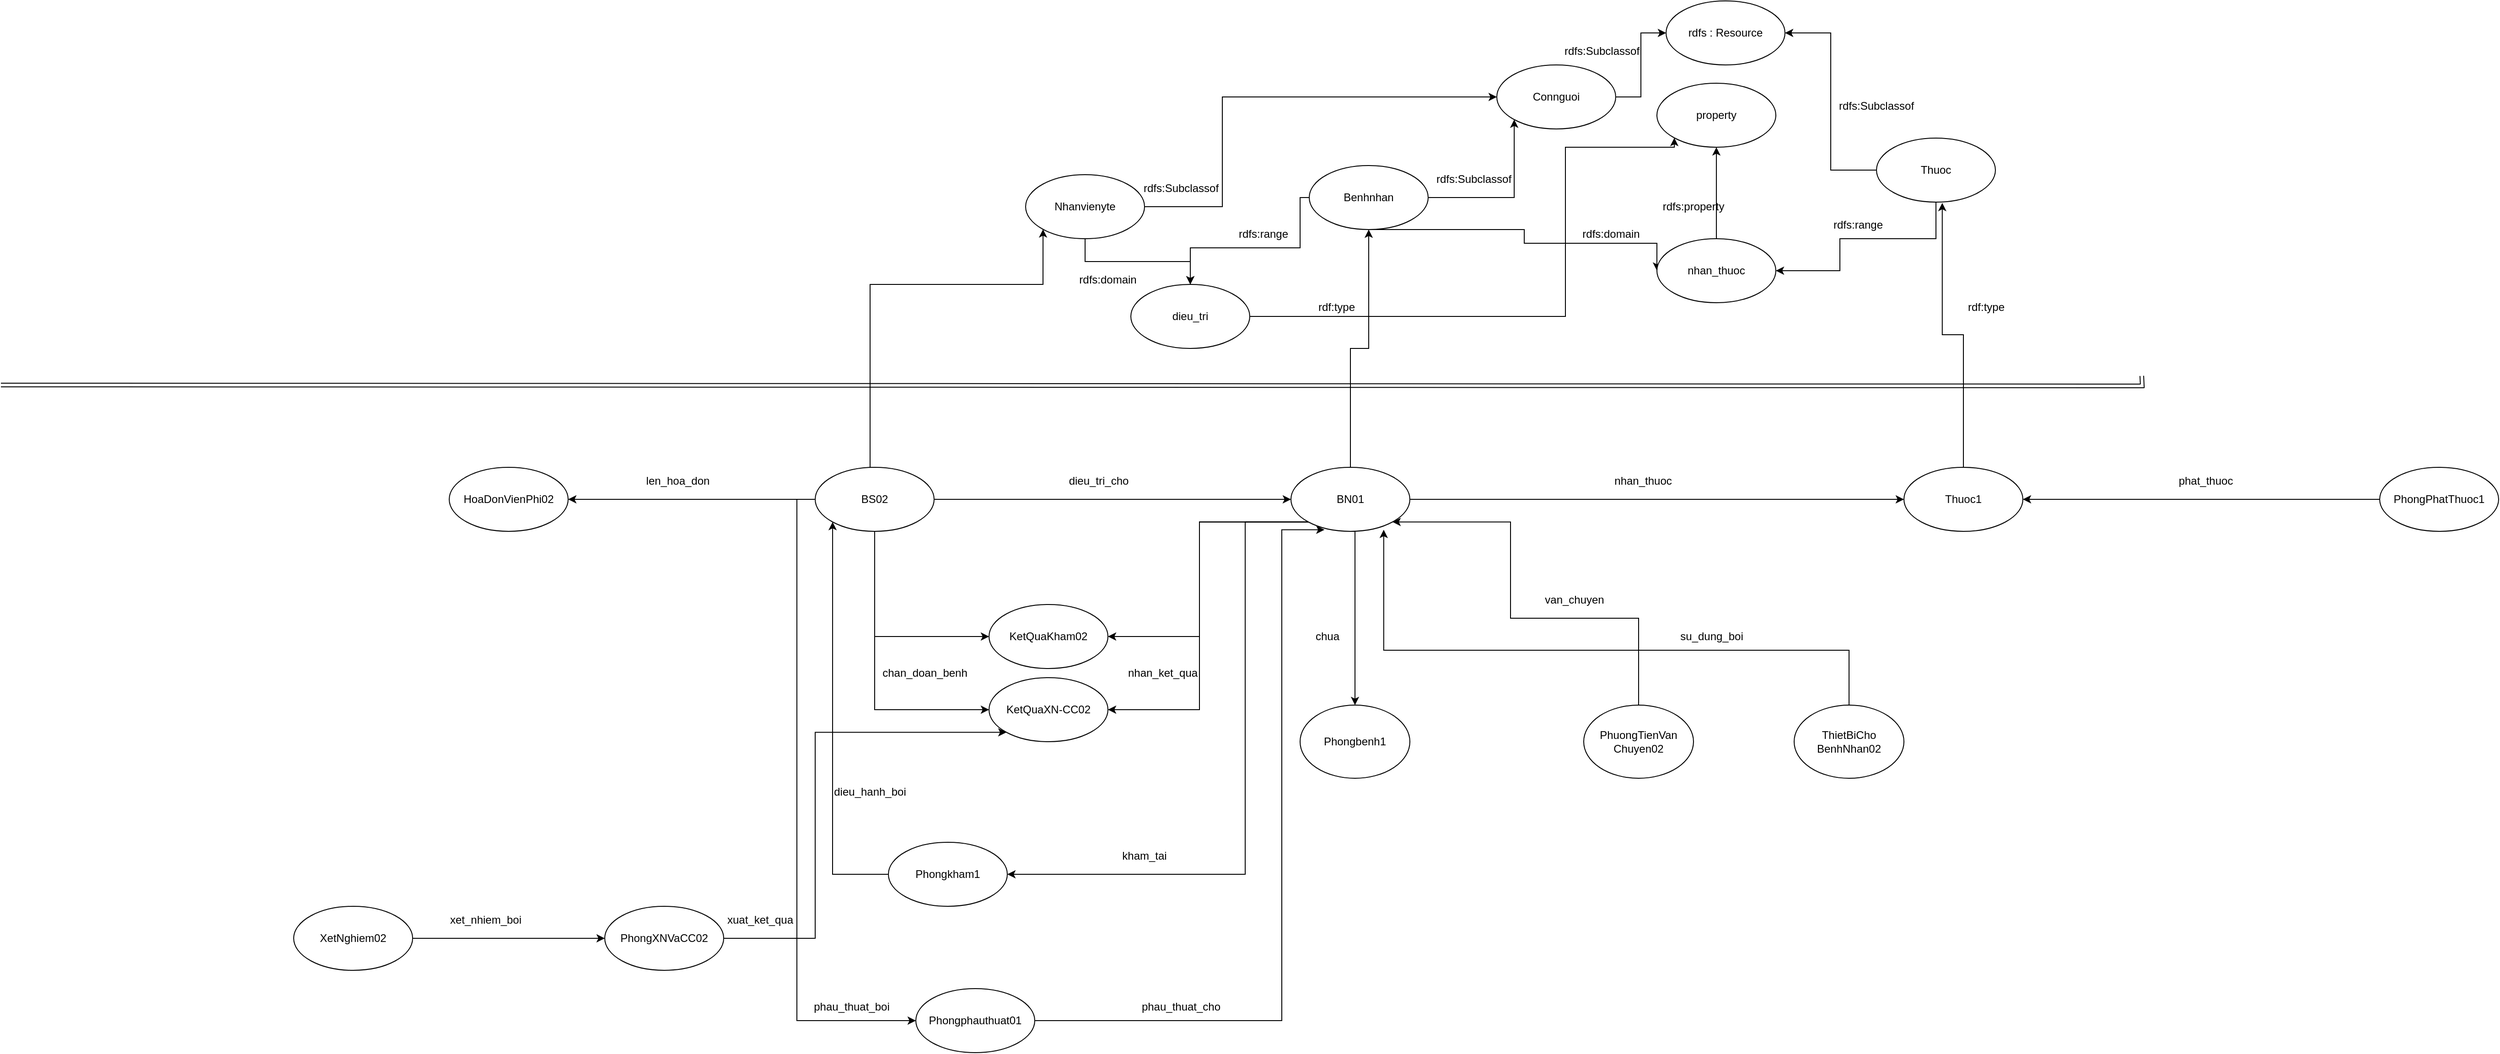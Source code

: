 <mxfile version="14.6.13" type="device"><diagram id="VSr-X_D0ct-g48zyMkw2" name="Page-1"><mxGraphModel dx="3410" dy="1760" grid="1" gridSize="10" guides="1" tooltips="1" connect="1" arrows="1" fold="1" page="0" pageScale="1" pageWidth="850" pageHeight="1100" math="0" shadow="0"><root><mxCell id="0"/><mxCell id="1" parent="0"/><mxCell id="mc2MHPycDZ23VsoQilBi-1" value="rdfs : Resource" style="ellipse;whiteSpace=wrap;html=1;" parent="1" vertex="1"><mxGeometry x="360" y="-70" width="130" height="70" as="geometry"/></mxCell><mxCell id="Li_uaUa7PiUquwK4HnyJ-3" style="edgeStyle=orthogonalEdgeStyle;rounded=0;orthogonalLoop=1;jettySize=auto;html=1;entryX=0;entryY=0.5;entryDx=0;entryDy=0;" parent="1" source="Li_uaUa7PiUquwK4HnyJ-1" target="Li_uaUa7PiUquwK4HnyJ-2" edge="1"><mxGeometry relative="1" as="geometry"/></mxCell><mxCell id="Li_uaUa7PiUquwK4HnyJ-16" style="edgeStyle=orthogonalEdgeStyle;rounded=0;orthogonalLoop=1;jettySize=auto;html=1;entryX=0.5;entryY=1;entryDx=0;entryDy=0;" parent="1" source="Li_uaUa7PiUquwK4HnyJ-1" target="Li_uaUa7PiUquwK4HnyJ-6" edge="1"><mxGeometry relative="1" as="geometry"/></mxCell><mxCell id="_h9NUtPGLhJSXILFW7Cw-5" style="edgeStyle=orthogonalEdgeStyle;rounded=0;orthogonalLoop=1;jettySize=auto;html=1;exitX=1;exitY=1;exitDx=0;exitDy=0;entryX=1;entryY=0.5;entryDx=0;entryDy=0;" edge="1" parent="1" source="Li_uaUa7PiUquwK4HnyJ-1" target="_h9NUtPGLhJSXILFW7Cw-4"><mxGeometry relative="1" as="geometry"><Array as="points"><mxPoint x="-100" y="500"/><mxPoint x="-100" y="885"/></Array></mxGeometry></mxCell><mxCell id="_h9NUtPGLhJSXILFW7Cw-8" style="edgeStyle=orthogonalEdgeStyle;rounded=0;orthogonalLoop=1;jettySize=auto;html=1;exitX=0.5;exitY=1;exitDx=0;exitDy=0;entryX=0.5;entryY=0;entryDx=0;entryDy=0;" edge="1" parent="1" source="Li_uaUa7PiUquwK4HnyJ-1" target="_h9NUtPGLhJSXILFW7Cw-7"><mxGeometry relative="1" as="geometry"><Array as="points"><mxPoint x="20" y="510"/><mxPoint x="20" y="690"/></Array></mxGeometry></mxCell><mxCell id="_h9NUtPGLhJSXILFW7Cw-19" style="edgeStyle=orthogonalEdgeStyle;rounded=0;orthogonalLoop=1;jettySize=auto;html=1;exitX=0;exitY=1;exitDx=0;exitDy=0;entryX=1;entryY=0.5;entryDx=0;entryDy=0;" edge="1" parent="1" source="Li_uaUa7PiUquwK4HnyJ-1" target="_h9NUtPGLhJSXILFW7Cw-16"><mxGeometry relative="1" as="geometry"/></mxCell><mxCell id="_h9NUtPGLhJSXILFW7Cw-22" style="edgeStyle=orthogonalEdgeStyle;rounded=0;orthogonalLoop=1;jettySize=auto;html=1;exitX=0;exitY=1;exitDx=0;exitDy=0;entryX=1;entryY=0.5;entryDx=0;entryDy=0;" edge="1" parent="1" source="Li_uaUa7PiUquwK4HnyJ-1" target="_h9NUtPGLhJSXILFW7Cw-21"><mxGeometry relative="1" as="geometry"/></mxCell><mxCell id="Li_uaUa7PiUquwK4HnyJ-1" value="BN01" style="ellipse;whiteSpace=wrap;html=1;" parent="1" vertex="1"><mxGeometry x="-50" y="440" width="130" height="70" as="geometry"/></mxCell><mxCell id="Li_uaUa7PiUquwK4HnyJ-15" style="edgeStyle=orthogonalEdgeStyle;rounded=0;orthogonalLoop=1;jettySize=auto;html=1;entryX=0.553;entryY=1.012;entryDx=0;entryDy=0;entryPerimeter=0;" parent="1" source="Li_uaUa7PiUquwK4HnyJ-2" target="Li_uaUa7PiUquwK4HnyJ-12" edge="1"><mxGeometry relative="1" as="geometry"/></mxCell><mxCell id="Li_uaUa7PiUquwK4HnyJ-2" value="Thuoc1" style="ellipse;whiteSpace=wrap;html=1;" parent="1" vertex="1"><mxGeometry x="620" y="440" width="130" height="70" as="geometry"/></mxCell><mxCell id="Li_uaUa7PiUquwK4HnyJ-4" value="nhan_thuoc" style="text;html=1;strokeColor=none;fillColor=none;align=center;verticalAlign=middle;whiteSpace=wrap;rounded=0;" parent="1" vertex="1"><mxGeometry x="305" y="440" width="60" height="30" as="geometry"/></mxCell><mxCell id="Li_uaUa7PiUquwK4HnyJ-5" value="" style="shape=link;html=1;rounded=0;edgeStyle=orthogonalEdgeStyle;" parent="1" edge="1"><mxGeometry width="100" relative="1" as="geometry"><mxPoint x="-1460" y="350" as="sourcePoint"/><mxPoint x="880" y="340" as="targetPoint"/></mxGeometry></mxCell><mxCell id="Li_uaUa7PiUquwK4HnyJ-11" style="edgeStyle=orthogonalEdgeStyle;rounded=0;orthogonalLoop=1;jettySize=auto;html=1;entryX=0;entryY=1;entryDx=0;entryDy=0;" parent="1" source="Li_uaUa7PiUquwK4HnyJ-6" target="Li_uaUa7PiUquwK4HnyJ-7" edge="1"><mxGeometry relative="1" as="geometry"/></mxCell><mxCell id="Li_uaUa7PiUquwK4HnyJ-24" style="edgeStyle=orthogonalEdgeStyle;rounded=0;orthogonalLoop=1;jettySize=auto;html=1;entryX=0;entryY=0.5;entryDx=0;entryDy=0;" parent="1" source="Li_uaUa7PiUquwK4HnyJ-6" target="Li_uaUa7PiUquwK4HnyJ-21" edge="1"><mxGeometry relative="1" as="geometry"><Array as="points"><mxPoint x="205" y="180"/><mxPoint x="205" y="195"/></Array></mxGeometry></mxCell><mxCell id="Li_uaUa7PiUquwK4HnyJ-40" style="edgeStyle=orthogonalEdgeStyle;rounded=0;orthogonalLoop=1;jettySize=auto;html=1;entryX=0.5;entryY=0;entryDx=0;entryDy=0;exitX=0;exitY=0.5;exitDx=0;exitDy=0;" parent="1" source="Li_uaUa7PiUquwK4HnyJ-6" target="Li_uaUa7PiUquwK4HnyJ-38" edge="1"><mxGeometry relative="1" as="geometry"><Array as="points"><mxPoint x="-40" y="145"/><mxPoint x="-40" y="200"/><mxPoint x="-160" y="200"/></Array></mxGeometry></mxCell><mxCell id="Li_uaUa7PiUquwK4HnyJ-6" value="Benhnhan" style="ellipse;whiteSpace=wrap;html=1;" parent="1" vertex="1"><mxGeometry x="-30" y="110" width="130" height="70" as="geometry"/></mxCell><mxCell id="Li_uaUa7PiUquwK4HnyJ-8" style="edgeStyle=orthogonalEdgeStyle;rounded=0;orthogonalLoop=1;jettySize=auto;html=1;entryX=0;entryY=0.5;entryDx=0;entryDy=0;" parent="1" source="Li_uaUa7PiUquwK4HnyJ-7" target="mc2MHPycDZ23VsoQilBi-1" edge="1"><mxGeometry relative="1" as="geometry"/></mxCell><mxCell id="Li_uaUa7PiUquwK4HnyJ-7" value="Connguoi" style="ellipse;whiteSpace=wrap;html=1;" parent="1" vertex="1"><mxGeometry x="175" width="130" height="70" as="geometry"/></mxCell><mxCell id="Li_uaUa7PiUquwK4HnyJ-10" value="rdfs:property" style="text;html=1;strokeColor=none;fillColor=none;align=center;verticalAlign=middle;whiteSpace=wrap;rounded=0;" parent="1" vertex="1"><mxGeometry x="360" y="140" width="60" height="30" as="geometry"/></mxCell><mxCell id="Li_uaUa7PiUquwK4HnyJ-13" style="edgeStyle=orthogonalEdgeStyle;rounded=0;orthogonalLoop=1;jettySize=auto;html=1;entryX=1;entryY=0.5;entryDx=0;entryDy=0;" parent="1" source="Li_uaUa7PiUquwK4HnyJ-12" target="mc2MHPycDZ23VsoQilBi-1" edge="1"><mxGeometry relative="1" as="geometry"/></mxCell><mxCell id="Li_uaUa7PiUquwK4HnyJ-25" style="edgeStyle=orthogonalEdgeStyle;rounded=0;orthogonalLoop=1;jettySize=auto;html=1;entryX=1;entryY=0.5;entryDx=0;entryDy=0;" parent="1" source="Li_uaUa7PiUquwK4HnyJ-12" target="Li_uaUa7PiUquwK4HnyJ-21" edge="1"><mxGeometry relative="1" as="geometry"><mxPoint x="450.0" y="200" as="targetPoint"/><Array as="points"><mxPoint x="655" y="190"/><mxPoint x="550" y="190"/><mxPoint x="550" y="225"/></Array></mxGeometry></mxCell><mxCell id="Li_uaUa7PiUquwK4HnyJ-12" value="Thuoc" style="ellipse;whiteSpace=wrap;html=1;" parent="1" vertex="1"><mxGeometry x="590" y="80" width="130" height="70" as="geometry"/></mxCell><mxCell id="Li_uaUa7PiUquwK4HnyJ-19" value="rdf:type" style="text;html=1;strokeColor=none;fillColor=none;align=center;verticalAlign=middle;whiteSpace=wrap;rounded=0;" parent="1" vertex="1"><mxGeometry x="-30" y="250" width="60" height="30" as="geometry"/></mxCell><mxCell id="Li_uaUa7PiUquwK4HnyJ-20" value="rdf:type" style="text;html=1;strokeColor=none;fillColor=none;align=center;verticalAlign=middle;whiteSpace=wrap;rounded=0;" parent="1" vertex="1"><mxGeometry x="680" y="250" width="60" height="30" as="geometry"/></mxCell><mxCell id="Li_uaUa7PiUquwK4HnyJ-22" style="edgeStyle=orthogonalEdgeStyle;rounded=0;orthogonalLoop=1;jettySize=auto;html=1;entryX=0.5;entryY=1;entryDx=0;entryDy=0;" parent="1" source="Li_uaUa7PiUquwK4HnyJ-21" target="Li_uaUa7PiUquwK4HnyJ-44" edge="1"><mxGeometry relative="1" as="geometry"/></mxCell><mxCell id="Li_uaUa7PiUquwK4HnyJ-21" value="nhan_thuoc" style="ellipse;whiteSpace=wrap;html=1;" parent="1" vertex="1"><mxGeometry x="350" y="190" width="130" height="70" as="geometry"/></mxCell><mxCell id="Li_uaUa7PiUquwK4HnyJ-26" value="rdfs:domain" style="text;html=1;strokeColor=none;fillColor=none;align=center;verticalAlign=middle;whiteSpace=wrap;rounded=0;" parent="1" vertex="1"><mxGeometry x="270" y="170" width="60" height="30" as="geometry"/></mxCell><mxCell id="Li_uaUa7PiUquwK4HnyJ-28" value="rdfs:range" style="text;html=1;strokeColor=none;fillColor=none;align=center;verticalAlign=middle;whiteSpace=wrap;rounded=0;" parent="1" vertex="1"><mxGeometry x="540" y="160" width="60" height="30" as="geometry"/></mxCell><mxCell id="Li_uaUa7PiUquwK4HnyJ-30" style="edgeStyle=orthogonalEdgeStyle;rounded=0;orthogonalLoop=1;jettySize=auto;html=1;entryX=0;entryY=0.5;entryDx=0;entryDy=0;" parent="1" source="Li_uaUa7PiUquwK4HnyJ-29" target="Li_uaUa7PiUquwK4HnyJ-7" edge="1"><mxGeometry relative="1" as="geometry"><Array as="points"><mxPoint x="-125" y="155"/><mxPoint x="-125" y="35"/></Array></mxGeometry></mxCell><mxCell id="Li_uaUa7PiUquwK4HnyJ-39" style="edgeStyle=orthogonalEdgeStyle;rounded=0;orthogonalLoop=1;jettySize=auto;html=1;entryX=0.5;entryY=0;entryDx=0;entryDy=0;" parent="1" source="Li_uaUa7PiUquwK4HnyJ-29" target="Li_uaUa7PiUquwK4HnyJ-38" edge="1"><mxGeometry relative="1" as="geometry"/></mxCell><mxCell id="Li_uaUa7PiUquwK4HnyJ-29" value="Nhanvienyte" style="ellipse;whiteSpace=wrap;html=1;" parent="1" vertex="1"><mxGeometry x="-340" y="120" width="130" height="70" as="geometry"/></mxCell><mxCell id="Li_uaUa7PiUquwK4HnyJ-31" value="rdfs:Subclassof" style="text;html=1;strokeColor=none;fillColor=none;align=center;verticalAlign=middle;whiteSpace=wrap;rounded=0;" parent="1" vertex="1"><mxGeometry x="120" y="110" width="60" height="30" as="geometry"/></mxCell><mxCell id="Li_uaUa7PiUquwK4HnyJ-35" style="edgeStyle=orthogonalEdgeStyle;rounded=0;orthogonalLoop=1;jettySize=auto;html=1;entryX=0;entryY=0.5;entryDx=0;entryDy=0;" parent="1" source="Li_uaUa7PiUquwK4HnyJ-34" target="Li_uaUa7PiUquwK4HnyJ-1" edge="1"><mxGeometry relative="1" as="geometry"><mxPoint x="-260.0" y="475" as="targetPoint"/></mxGeometry></mxCell><mxCell id="Li_uaUa7PiUquwK4HnyJ-37" style="edgeStyle=orthogonalEdgeStyle;rounded=0;orthogonalLoop=1;jettySize=auto;html=1;entryX=0;entryY=1;entryDx=0;entryDy=0;" parent="1" source="Li_uaUa7PiUquwK4HnyJ-34" target="Li_uaUa7PiUquwK4HnyJ-29" edge="1"><mxGeometry relative="1" as="geometry"><Array as="points"><mxPoint x="-510" y="240"/><mxPoint x="-321" y="240"/></Array></mxGeometry></mxCell><mxCell id="_h9NUtPGLhJSXILFW7Cw-12" style="edgeStyle=orthogonalEdgeStyle;rounded=0;orthogonalLoop=1;jettySize=auto;html=1;entryX=1;entryY=0.5;entryDx=0;entryDy=0;" edge="1" parent="1" source="Li_uaUa7PiUquwK4HnyJ-34" target="_h9NUtPGLhJSXILFW7Cw-11"><mxGeometry relative="1" as="geometry"/></mxCell><mxCell id="_h9NUtPGLhJSXILFW7Cw-23" style="edgeStyle=orthogonalEdgeStyle;rounded=0;orthogonalLoop=1;jettySize=auto;html=1;exitX=0.5;exitY=1;exitDx=0;exitDy=0;entryX=0;entryY=0.5;entryDx=0;entryDy=0;" edge="1" parent="1" source="Li_uaUa7PiUquwK4HnyJ-34" target="_h9NUtPGLhJSXILFW7Cw-21"><mxGeometry relative="1" as="geometry"/></mxCell><mxCell id="_h9NUtPGLhJSXILFW7Cw-35" style="edgeStyle=orthogonalEdgeStyle;rounded=0;orthogonalLoop=1;jettySize=auto;html=1;exitX=0;exitY=0.5;exitDx=0;exitDy=0;entryX=0;entryY=0.5;entryDx=0;entryDy=0;" edge="1" parent="1" source="Li_uaUa7PiUquwK4HnyJ-34" target="_h9NUtPGLhJSXILFW7Cw-34"><mxGeometry relative="1" as="geometry"/></mxCell><mxCell id="Li_uaUa7PiUquwK4HnyJ-34" value="BS02" style="ellipse;whiteSpace=wrap;html=1;" parent="1" vertex="1"><mxGeometry x="-570" y="440" width="130" height="70" as="geometry"/></mxCell><mxCell id="Li_uaUa7PiUquwK4HnyJ-36" value="dieu_tri_cho" style="text;html=1;strokeColor=none;fillColor=none;align=center;verticalAlign=middle;whiteSpace=wrap;rounded=0;" parent="1" vertex="1"><mxGeometry x="-290" y="440" width="60" height="30" as="geometry"/></mxCell><mxCell id="Li_uaUa7PiUquwK4HnyJ-43" style="edgeStyle=orthogonalEdgeStyle;rounded=0;orthogonalLoop=1;jettySize=auto;html=1;entryX=0;entryY=1;entryDx=0;entryDy=0;" parent="1" source="Li_uaUa7PiUquwK4HnyJ-38" target="Li_uaUa7PiUquwK4HnyJ-44" edge="1"><mxGeometry relative="1" as="geometry"><mxPoint x="420" y="10" as="targetPoint"/><Array as="points"><mxPoint x="250" y="275"/><mxPoint x="250" y="90"/><mxPoint x="369" y="90"/></Array></mxGeometry></mxCell><mxCell id="Li_uaUa7PiUquwK4HnyJ-38" value="dieu_tri" style="ellipse;whiteSpace=wrap;html=1;" parent="1" vertex="1"><mxGeometry x="-225" y="240" width="130" height="70" as="geometry"/></mxCell><mxCell id="Li_uaUa7PiUquwK4HnyJ-41" value="rdfs:domain" style="text;html=1;strokeColor=none;fillColor=none;align=center;verticalAlign=middle;whiteSpace=wrap;rounded=0;" parent="1" vertex="1"><mxGeometry x="-280" y="220" width="60" height="30" as="geometry"/></mxCell><mxCell id="Li_uaUa7PiUquwK4HnyJ-42" value="rdfs:range" style="text;html=1;strokeColor=none;fillColor=none;align=center;verticalAlign=middle;whiteSpace=wrap;rounded=0;" parent="1" vertex="1"><mxGeometry x="-110" y="170" width="60" height="30" as="geometry"/></mxCell><mxCell id="Li_uaUa7PiUquwK4HnyJ-44" value="property" style="ellipse;whiteSpace=wrap;html=1;" parent="1" vertex="1"><mxGeometry x="350" y="20" width="130" height="70" as="geometry"/></mxCell><mxCell id="_h9NUtPGLhJSXILFW7Cw-1" value="rdfs:Subclassof" style="text;html=1;strokeColor=none;fillColor=none;align=center;verticalAlign=middle;whiteSpace=wrap;rounded=0;" vertex="1" parent="1"><mxGeometry x="560" y="30" width="60" height="30" as="geometry"/></mxCell><mxCell id="_h9NUtPGLhJSXILFW7Cw-2" value="rdfs:Subclassof" style="text;html=1;strokeColor=none;fillColor=none;align=center;verticalAlign=middle;whiteSpace=wrap;rounded=0;" vertex="1" parent="1"><mxGeometry x="-200" y="120" width="60" height="30" as="geometry"/></mxCell><mxCell id="_h9NUtPGLhJSXILFW7Cw-3" value="rdfs:Subclassof" style="text;html=1;strokeColor=none;fillColor=none;align=center;verticalAlign=middle;whiteSpace=wrap;rounded=0;" vertex="1" parent="1"><mxGeometry x="260" y="-30" width="60" height="30" as="geometry"/></mxCell><mxCell id="_h9NUtPGLhJSXILFW7Cw-27" style="edgeStyle=orthogonalEdgeStyle;rounded=0;orthogonalLoop=1;jettySize=auto;html=1;entryX=0;entryY=1;entryDx=0;entryDy=0;exitX=0;exitY=0.5;exitDx=0;exitDy=0;" edge="1" parent="1" source="_h9NUtPGLhJSXILFW7Cw-4" target="Li_uaUa7PiUquwK4HnyJ-34"><mxGeometry relative="1" as="geometry"><mxPoint x="-551" y="885" as="sourcePoint"/><Array as="points"><mxPoint x="-551" y="885"/></Array></mxGeometry></mxCell><mxCell id="_h9NUtPGLhJSXILFW7Cw-4" value="Phongkham1" style="ellipse;whiteSpace=wrap;html=1;" vertex="1" parent="1"><mxGeometry x="-490" y="850" width="130" height="70" as="geometry"/></mxCell><mxCell id="_h9NUtPGLhJSXILFW7Cw-6" value="kham_tai" style="text;html=1;strokeColor=none;fillColor=none;align=center;verticalAlign=middle;whiteSpace=wrap;rounded=0;" vertex="1" parent="1"><mxGeometry x="-240" y="850" width="60" height="30" as="geometry"/></mxCell><mxCell id="_h9NUtPGLhJSXILFW7Cw-7" value="Phongbenh1" style="ellipse;whiteSpace=wrap;html=1;" vertex="1" parent="1"><mxGeometry x="-40" y="700" width="120" height="80" as="geometry"/></mxCell><mxCell id="_h9NUtPGLhJSXILFW7Cw-9" value="chua" style="text;html=1;strokeColor=none;fillColor=none;align=center;verticalAlign=middle;whiteSpace=wrap;rounded=0;" vertex="1" parent="1"><mxGeometry x="-40" y="610" width="60" height="30" as="geometry"/></mxCell><mxCell id="_h9NUtPGLhJSXILFW7Cw-11" value="HoaDonVienPhi02" style="ellipse;whiteSpace=wrap;html=1;" vertex="1" parent="1"><mxGeometry x="-970" y="440" width="130" height="70" as="geometry"/></mxCell><mxCell id="_h9NUtPGLhJSXILFW7Cw-13" value="len_hoa_don" style="text;html=1;strokeColor=none;fillColor=none;align=center;verticalAlign=middle;whiteSpace=wrap;rounded=0;" vertex="1" parent="1"><mxGeometry x="-750" y="440" width="60" height="30" as="geometry"/></mxCell><mxCell id="_h9NUtPGLhJSXILFW7Cw-15" style="edgeStyle=orthogonalEdgeStyle;rounded=0;orthogonalLoop=1;jettySize=auto;html=1;entryX=0;entryY=0.5;entryDx=0;entryDy=0;exitX=0.5;exitY=1;exitDx=0;exitDy=0;" edge="1" parent="1" target="_h9NUtPGLhJSXILFW7Cw-16" source="Li_uaUa7PiUquwK4HnyJ-34"><mxGeometry relative="1" as="geometry"><mxPoint x="-680" y="625" as="sourcePoint"/><Array as="points"><mxPoint x="-505" y="625"/></Array></mxGeometry></mxCell><mxCell id="_h9NUtPGLhJSXILFW7Cw-16" value="KetQuaKham02" style="ellipse;whiteSpace=wrap;html=1;" vertex="1" parent="1"><mxGeometry x="-380" y="590" width="130" height="70" as="geometry"/></mxCell><mxCell id="_h9NUtPGLhJSXILFW7Cw-17" value="chan_doan_benh" style="text;html=1;strokeColor=none;fillColor=none;align=center;verticalAlign=middle;whiteSpace=wrap;rounded=0;" vertex="1" parent="1"><mxGeometry x="-480" y="650" width="60" height="30" as="geometry"/></mxCell><mxCell id="_h9NUtPGLhJSXILFW7Cw-20" value="nhan_ket_qua" style="text;html=1;strokeColor=none;fillColor=none;align=center;verticalAlign=middle;whiteSpace=wrap;rounded=0;" vertex="1" parent="1"><mxGeometry x="-220" y="650" width="60" height="30" as="geometry"/></mxCell><mxCell id="_h9NUtPGLhJSXILFW7Cw-21" value="KetQuaXN-CC02" style="ellipse;whiteSpace=wrap;html=1;" vertex="1" parent="1"><mxGeometry x="-380" y="670" width="130" height="70" as="geometry"/></mxCell><mxCell id="_h9NUtPGLhJSXILFW7Cw-28" value="dieu_hanh_boi" style="text;html=1;strokeColor=none;fillColor=none;align=center;verticalAlign=middle;whiteSpace=wrap;rounded=0;" vertex="1" parent="1"><mxGeometry x="-540" y="780" width="60" height="30" as="geometry"/></mxCell><mxCell id="_h9NUtPGLhJSXILFW7Cw-31" style="edgeStyle=orthogonalEdgeStyle;rounded=0;orthogonalLoop=1;jettySize=auto;html=1;exitX=0;exitY=0.5;exitDx=0;exitDy=0;entryX=1;entryY=0.5;entryDx=0;entryDy=0;" edge="1" parent="1" source="_h9NUtPGLhJSXILFW7Cw-30" target="Li_uaUa7PiUquwK4HnyJ-2"><mxGeometry relative="1" as="geometry"/></mxCell><mxCell id="_h9NUtPGLhJSXILFW7Cw-30" value="PhongPhatThuoc1" style="ellipse;whiteSpace=wrap;html=1;" vertex="1" parent="1"><mxGeometry x="1140" y="440" width="130" height="70" as="geometry"/></mxCell><mxCell id="_h9NUtPGLhJSXILFW7Cw-32" value="phat_thuoc" style="text;html=1;strokeColor=none;fillColor=none;align=center;verticalAlign=middle;whiteSpace=wrap;rounded=0;" vertex="1" parent="1"><mxGeometry x="920" y="440" width="60" height="30" as="geometry"/></mxCell><mxCell id="_h9NUtPGLhJSXILFW7Cw-37" style="edgeStyle=orthogonalEdgeStyle;rounded=0;orthogonalLoop=1;jettySize=auto;html=1;exitX=1;exitY=0.5;exitDx=0;exitDy=0;entryX=0.282;entryY=0.975;entryDx=0;entryDy=0;entryPerimeter=0;" edge="1" parent="1" source="_h9NUtPGLhJSXILFW7Cw-34" target="Li_uaUa7PiUquwK4HnyJ-1"><mxGeometry relative="1" as="geometry"><Array as="points"><mxPoint x="-60" y="1045"/><mxPoint x="-60" y="508"/></Array></mxGeometry></mxCell><mxCell id="_h9NUtPGLhJSXILFW7Cw-34" value="Phongphauthuat01" style="ellipse;whiteSpace=wrap;html=1;" vertex="1" parent="1"><mxGeometry x="-460" y="1010" width="130" height="70" as="geometry"/></mxCell><mxCell id="_h9NUtPGLhJSXILFW7Cw-38" value="phau_thuat_boi" style="text;html=1;strokeColor=none;fillColor=none;align=center;verticalAlign=middle;whiteSpace=wrap;rounded=0;" vertex="1" parent="1"><mxGeometry x="-550" y="1020" width="40" height="20" as="geometry"/></mxCell><mxCell id="_h9NUtPGLhJSXILFW7Cw-39" value="phau_thuat_cho" style="text;html=1;strokeColor=none;fillColor=none;align=center;verticalAlign=middle;whiteSpace=wrap;rounded=0;" vertex="1" parent="1"><mxGeometry x="-190" y="1020" width="40" height="20" as="geometry"/></mxCell><mxCell id="_h9NUtPGLhJSXILFW7Cw-41" style="edgeStyle=orthogonalEdgeStyle;rounded=0;orthogonalLoop=1;jettySize=auto;html=1;exitX=1;exitY=0.5;exitDx=0;exitDy=0;entryX=0;entryY=1;entryDx=0;entryDy=0;" edge="1" parent="1" source="_h9NUtPGLhJSXILFW7Cw-40" target="_h9NUtPGLhJSXILFW7Cw-21"><mxGeometry relative="1" as="geometry"><Array as="points"><mxPoint x="-570" y="955"/><mxPoint x="-570" y="730"/></Array></mxGeometry></mxCell><mxCell id="_h9NUtPGLhJSXILFW7Cw-40" value="PhongXNVaCC02" style="ellipse;whiteSpace=wrap;html=1;" vertex="1" parent="1"><mxGeometry x="-800" y="920" width="130" height="70" as="geometry"/></mxCell><mxCell id="_h9NUtPGLhJSXILFW7Cw-42" value="xuat_ket_qua" style="text;html=1;strokeColor=none;fillColor=none;align=center;verticalAlign=middle;whiteSpace=wrap;rounded=0;" vertex="1" parent="1"><mxGeometry x="-660" y="920" width="60" height="30" as="geometry"/></mxCell><mxCell id="_h9NUtPGLhJSXILFW7Cw-44" style="edgeStyle=orthogonalEdgeStyle;rounded=0;orthogonalLoop=1;jettySize=auto;html=1;exitX=0.5;exitY=0;exitDx=0;exitDy=0;entryX=1;entryY=1;entryDx=0;entryDy=0;" edge="1" parent="1" source="_h9NUtPGLhJSXILFW7Cw-43" target="Li_uaUa7PiUquwK4HnyJ-1"><mxGeometry relative="1" as="geometry"><Array as="points"><mxPoint x="330" y="605"/><mxPoint x="190" y="605"/><mxPoint x="190" y="500"/></Array></mxGeometry></mxCell><mxCell id="_h9NUtPGLhJSXILFW7Cw-43" value="PhuongTienVan&lt;br&gt;Chuyen02" style="ellipse;whiteSpace=wrap;html=1;" vertex="1" parent="1"><mxGeometry x="270" y="700" width="120" height="80" as="geometry"/></mxCell><mxCell id="_h9NUtPGLhJSXILFW7Cw-45" value="van_chuyen" style="text;html=1;strokeColor=none;fillColor=none;align=center;verticalAlign=middle;whiteSpace=wrap;rounded=0;" vertex="1" parent="1"><mxGeometry x="230" y="570" width="60" height="30" as="geometry"/></mxCell><mxCell id="_h9NUtPGLhJSXILFW7Cw-47" style="edgeStyle=orthogonalEdgeStyle;rounded=0;orthogonalLoop=1;jettySize=auto;html=1;exitX=0.5;exitY=0;exitDx=0;exitDy=0;entryX=0.78;entryY=0.975;entryDx=0;entryDy=0;entryPerimeter=0;" edge="1" parent="1" source="_h9NUtPGLhJSXILFW7Cw-46" target="Li_uaUa7PiUquwK4HnyJ-1"><mxGeometry relative="1" as="geometry"><Array as="points"><mxPoint x="560" y="640"/><mxPoint x="51" y="640"/></Array></mxGeometry></mxCell><mxCell id="_h9NUtPGLhJSXILFW7Cw-46" value="ThietBiCho&lt;br&gt;BenhNhan02" style="ellipse;whiteSpace=wrap;html=1;" vertex="1" parent="1"><mxGeometry x="500" y="700" width="120" height="80" as="geometry"/></mxCell><mxCell id="_h9NUtPGLhJSXILFW7Cw-48" value="su_dung_boi" style="text;html=1;strokeColor=none;fillColor=none;align=center;verticalAlign=middle;whiteSpace=wrap;rounded=0;" vertex="1" parent="1"><mxGeometry x="380" y="610" width="60" height="30" as="geometry"/></mxCell><mxCell id="_h9NUtPGLhJSXILFW7Cw-50" style="edgeStyle=orthogonalEdgeStyle;rounded=0;orthogonalLoop=1;jettySize=auto;html=1;exitX=1;exitY=0.5;exitDx=0;exitDy=0;entryX=0;entryY=0.5;entryDx=0;entryDy=0;" edge="1" parent="1" source="_h9NUtPGLhJSXILFW7Cw-49" target="_h9NUtPGLhJSXILFW7Cw-40"><mxGeometry relative="1" as="geometry"/></mxCell><mxCell id="_h9NUtPGLhJSXILFW7Cw-49" value="XetNghiem02" style="ellipse;whiteSpace=wrap;html=1;" vertex="1" parent="1"><mxGeometry x="-1140" y="920" width="130" height="70" as="geometry"/></mxCell><mxCell id="_h9NUtPGLhJSXILFW7Cw-51" value="xet_nhiem_boi" style="text;html=1;strokeColor=none;fillColor=none;align=center;verticalAlign=middle;whiteSpace=wrap;rounded=0;" vertex="1" parent="1"><mxGeometry x="-960" y="920" width="60" height="30" as="geometry"/></mxCell></root></mxGraphModel></diagram></mxfile>